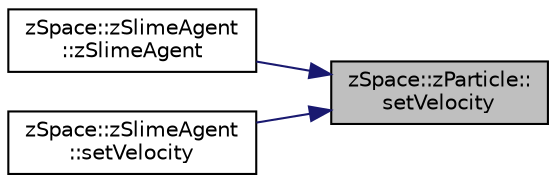 digraph "zSpace::zParticle::setVelocity"
{
 // LATEX_PDF_SIZE
  edge [fontname="Helvetica",fontsize="10",labelfontname="Helvetica",labelfontsize="10"];
  node [fontname="Helvetica",fontsize="10",shape=record];
  rankdir="RL";
  Node83 [label="zSpace::zParticle::\lsetVelocity",height=0.2,width=0.4,color="black", fillcolor="grey75", style="filled", fontcolor="black",tooltip="This method sets the velocity of the particle."];
  Node83 -> Node84 [dir="back",color="midnightblue",fontsize="10",style="solid",fontname="Helvetica"];
  Node84 [label="zSpace::zSlimeAgent\l::zSlimeAgent",height=0.2,width=0.4,color="black", fillcolor="white", style="filled",URL="$classz_space_1_1z_slime_agent.html#ac223b635c6afe75362eb949c96078f2e",tooltip="Default constructor."];
  Node83 -> Node85 [dir="back",color="midnightblue",fontsize="10",style="solid",fontname="Helvetica"];
  Node85 [label="zSpace::zSlimeAgent\l::setVelocity",height=0.2,width=0.4,color="black", fillcolor="white", style="filled",URL="$classz_space_1_1z_slime_agent.html#a6a54fd438bcec1fadabdcfbf31335e81",tooltip="This method returns the direction for the agent based on input values of F, Fr and FL."];
}
